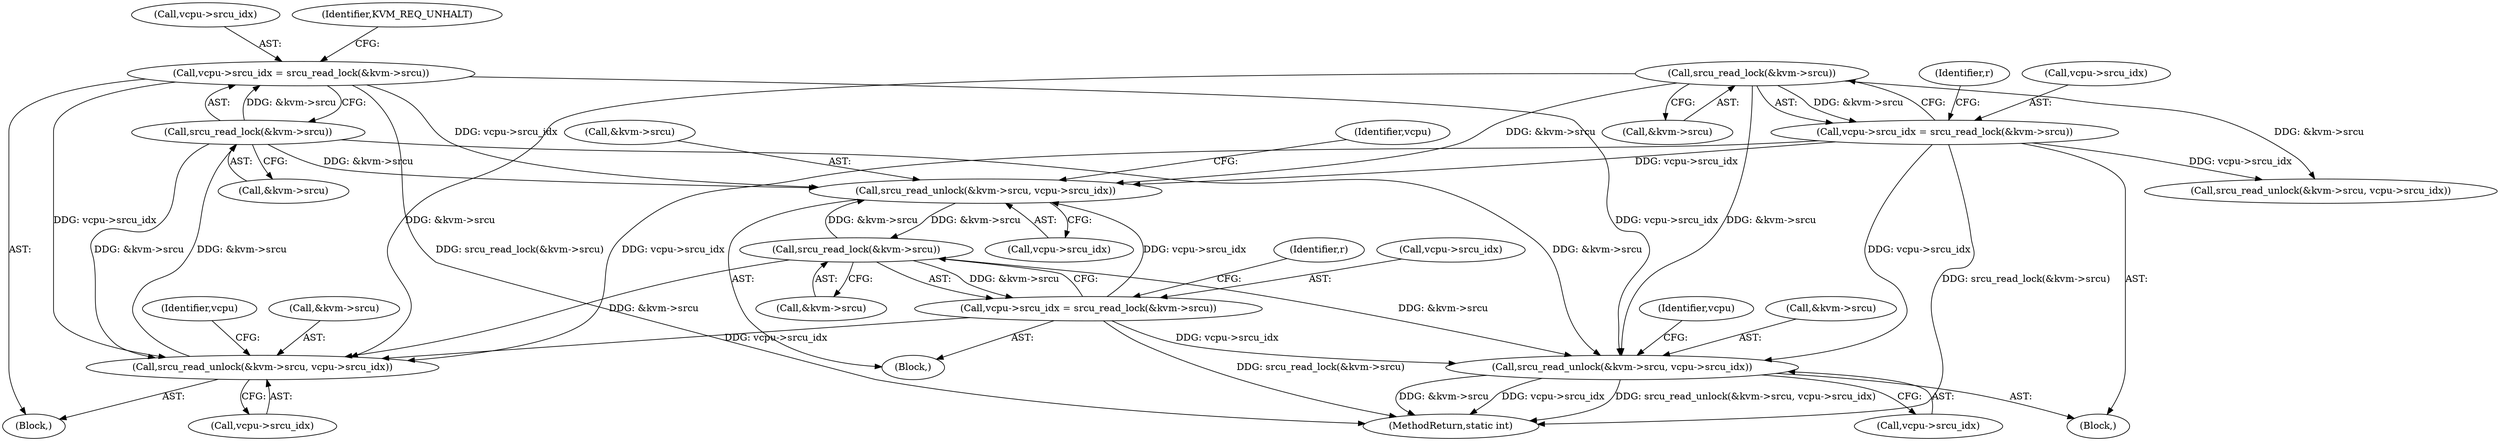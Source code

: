 digraph "0_linux_fda4e2e85589191b123d31cdc21fd33ee70f50fd_2@API" {
"1000177" [label="(Call,vcpu->srcu_idx = srcu_read_lock(&kvm->srcu))"];
"1000181" [label="(Call,srcu_read_lock(&kvm->srcu))"];
"1000167" [label="(Call,srcu_read_unlock(&kvm->srcu, vcpu->srcu_idx))"];
"1000114" [label="(Call,srcu_read_lock(&kvm->srcu))"];
"1000313" [label="(Call,srcu_read_lock(&kvm->srcu))"];
"1000299" [label="(Call,srcu_read_unlock(&kvm->srcu, vcpu->srcu_idx))"];
"1000110" [label="(Call,vcpu->srcu_idx = srcu_read_lock(&kvm->srcu))"];
"1000177" [label="(Call,vcpu->srcu_idx = srcu_read_lock(&kvm->srcu))"];
"1000309" [label="(Call,vcpu->srcu_idx = srcu_read_lock(&kvm->srcu))"];
"1000318" [label="(Call,srcu_read_unlock(&kvm->srcu, vcpu->srcu_idx))"];
"1000120" [label="(Identifier,r)"];
"1000318" [label="(Call,srcu_read_unlock(&kvm->srcu, vcpu->srcu_idx))"];
"1000308" [label="(Identifier,vcpu)"];
"1000141" [label="(Identifier,r)"];
"1000176" [label="(Identifier,vcpu)"];
"1000102" [label="(Block,)"];
"1000126" [label="(Call,srcu_read_unlock(&kvm->srcu, vcpu->srcu_idx))"];
"1000167" [label="(Call,srcu_read_unlock(&kvm->srcu, vcpu->srcu_idx))"];
"1000323" [label="(Call,vcpu->srcu_idx)"];
"1000330" [label="(MethodReturn,static int)"];
"1000327" [label="(Identifier,vcpu)"];
"1000177" [label="(Call,vcpu->srcu_idx = srcu_read_lock(&kvm->srcu))"];
"1000178" [label="(Call,vcpu->srcu_idx)"];
"1000300" [label="(Call,&kvm->srcu)"];
"1000304" [label="(Call,vcpu->srcu_idx)"];
"1000182" [label="(Call,&kvm->srcu)"];
"1000114" [label="(Call,srcu_read_lock(&kvm->srcu))"];
"1000181" [label="(Call,srcu_read_lock(&kvm->srcu))"];
"1000313" [label="(Call,srcu_read_lock(&kvm->srcu))"];
"1000115" [label="(Call,&kvm->srcu)"];
"1000310" [label="(Call,vcpu->srcu_idx)"];
"1000166" [label="(Block,)"];
"1000188" [label="(Identifier,KVM_REQ_UNHALT)"];
"1000319" [label="(Call,&kvm->srcu)"];
"1000299" [label="(Call,srcu_read_unlock(&kvm->srcu, vcpu->srcu_idx))"];
"1000298" [label="(Block,)"];
"1000111" [label="(Call,vcpu->srcu_idx)"];
"1000314" [label="(Call,&kvm->srcu)"];
"1000172" [label="(Call,vcpu->srcu_idx)"];
"1000168" [label="(Call,&kvm->srcu)"];
"1000309" [label="(Call,vcpu->srcu_idx = srcu_read_lock(&kvm->srcu))"];
"1000110" [label="(Call,vcpu->srcu_idx = srcu_read_lock(&kvm->srcu))"];
"1000177" -> "1000166"  [label="AST: "];
"1000177" -> "1000181"  [label="CFG: "];
"1000178" -> "1000177"  [label="AST: "];
"1000181" -> "1000177"  [label="AST: "];
"1000188" -> "1000177"  [label="CFG: "];
"1000177" -> "1000330"  [label="DDG: srcu_read_lock(&kvm->srcu)"];
"1000177" -> "1000167"  [label="DDG: vcpu->srcu_idx"];
"1000181" -> "1000177"  [label="DDG: &kvm->srcu"];
"1000177" -> "1000299"  [label="DDG: vcpu->srcu_idx"];
"1000177" -> "1000318"  [label="DDG: vcpu->srcu_idx"];
"1000181" -> "1000182"  [label="CFG: "];
"1000182" -> "1000181"  [label="AST: "];
"1000181" -> "1000167"  [label="DDG: &kvm->srcu"];
"1000167" -> "1000181"  [label="DDG: &kvm->srcu"];
"1000181" -> "1000299"  [label="DDG: &kvm->srcu"];
"1000181" -> "1000318"  [label="DDG: &kvm->srcu"];
"1000167" -> "1000166"  [label="AST: "];
"1000167" -> "1000172"  [label="CFG: "];
"1000168" -> "1000167"  [label="AST: "];
"1000172" -> "1000167"  [label="AST: "];
"1000176" -> "1000167"  [label="CFG: "];
"1000114" -> "1000167"  [label="DDG: &kvm->srcu"];
"1000313" -> "1000167"  [label="DDG: &kvm->srcu"];
"1000110" -> "1000167"  [label="DDG: vcpu->srcu_idx"];
"1000309" -> "1000167"  [label="DDG: vcpu->srcu_idx"];
"1000114" -> "1000110"  [label="AST: "];
"1000114" -> "1000115"  [label="CFG: "];
"1000115" -> "1000114"  [label="AST: "];
"1000110" -> "1000114"  [label="CFG: "];
"1000114" -> "1000110"  [label="DDG: &kvm->srcu"];
"1000114" -> "1000126"  [label="DDG: &kvm->srcu"];
"1000114" -> "1000299"  [label="DDG: &kvm->srcu"];
"1000114" -> "1000318"  [label="DDG: &kvm->srcu"];
"1000313" -> "1000309"  [label="AST: "];
"1000313" -> "1000314"  [label="CFG: "];
"1000314" -> "1000313"  [label="AST: "];
"1000309" -> "1000313"  [label="CFG: "];
"1000313" -> "1000299"  [label="DDG: &kvm->srcu"];
"1000313" -> "1000309"  [label="DDG: &kvm->srcu"];
"1000299" -> "1000313"  [label="DDG: &kvm->srcu"];
"1000313" -> "1000318"  [label="DDG: &kvm->srcu"];
"1000299" -> "1000298"  [label="AST: "];
"1000299" -> "1000304"  [label="CFG: "];
"1000300" -> "1000299"  [label="AST: "];
"1000304" -> "1000299"  [label="AST: "];
"1000308" -> "1000299"  [label="CFG: "];
"1000110" -> "1000299"  [label="DDG: vcpu->srcu_idx"];
"1000309" -> "1000299"  [label="DDG: vcpu->srcu_idx"];
"1000110" -> "1000102"  [label="AST: "];
"1000111" -> "1000110"  [label="AST: "];
"1000120" -> "1000110"  [label="CFG: "];
"1000110" -> "1000330"  [label="DDG: srcu_read_lock(&kvm->srcu)"];
"1000110" -> "1000126"  [label="DDG: vcpu->srcu_idx"];
"1000110" -> "1000318"  [label="DDG: vcpu->srcu_idx"];
"1000309" -> "1000298"  [label="AST: "];
"1000310" -> "1000309"  [label="AST: "];
"1000141" -> "1000309"  [label="CFG: "];
"1000309" -> "1000330"  [label="DDG: srcu_read_lock(&kvm->srcu)"];
"1000309" -> "1000318"  [label="DDG: vcpu->srcu_idx"];
"1000318" -> "1000102"  [label="AST: "];
"1000318" -> "1000323"  [label="CFG: "];
"1000319" -> "1000318"  [label="AST: "];
"1000323" -> "1000318"  [label="AST: "];
"1000327" -> "1000318"  [label="CFG: "];
"1000318" -> "1000330"  [label="DDG: srcu_read_unlock(&kvm->srcu, vcpu->srcu_idx)"];
"1000318" -> "1000330"  [label="DDG: &kvm->srcu"];
"1000318" -> "1000330"  [label="DDG: vcpu->srcu_idx"];
}

